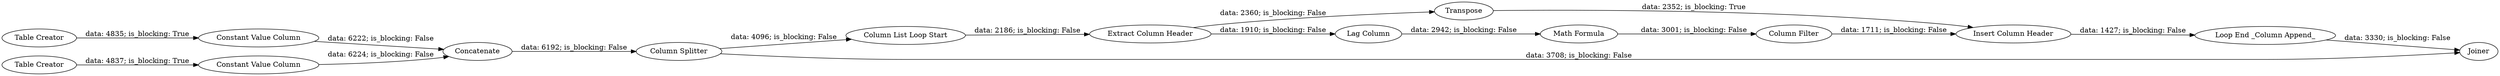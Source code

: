 digraph {
	"355296915327530112_6" [label="Column List Loop Start"]
	"355296915327530112_5" [label=Concatenate]
	"355296915327530112_15" [label=Joiner]
	"355296915327530112_2" [label="Table Creator"]
	"355296915327530112_7" [label="Loop End _Column Append_"]
	"355296915327530112_11" [label="Math Formula"]
	"355296915327530112_9" [label="Column Splitter"]
	"355296915327530112_12" [label="Column Filter"]
	"355296915327530112_14" [label=Transpose]
	"355296915327530112_4" [label="Constant Value Column"]
	"355296915327530112_13" [label="Insert Column Header"]
	"355296915327530112_10" [label="Extract Column Header"]
	"355296915327530112_1" [label="Table Creator"]
	"355296915327530112_8" [label="Lag Column"]
	"355296915327530112_3" [label="Constant Value Column"]
	"355296915327530112_4" -> "355296915327530112_5" [label="data: 6222; is_blocking: False"]
	"355296915327530112_1" -> "355296915327530112_3" [label="data: 4837; is_blocking: True"]
	"355296915327530112_7" -> "355296915327530112_15" [label="data: 3330; is_blocking: False"]
	"355296915327530112_12" -> "355296915327530112_13" [label="data: 1711; is_blocking: False"]
	"355296915327530112_11" -> "355296915327530112_12" [label="data: 3001; is_blocking: False"]
	"355296915327530112_13" -> "355296915327530112_7" [label="data: 1427; is_blocking: False"]
	"355296915327530112_6" -> "355296915327530112_10" [label="data: 2186; is_blocking: False"]
	"355296915327530112_10" -> "355296915327530112_14" [label="data: 2360; is_blocking: False"]
	"355296915327530112_2" -> "355296915327530112_4" [label="data: 4835; is_blocking: True"]
	"355296915327530112_3" -> "355296915327530112_5" [label="data: 6224; is_blocking: False"]
	"355296915327530112_9" -> "355296915327530112_6" [label="data: 4096; is_blocking: False"]
	"355296915327530112_5" -> "355296915327530112_9" [label="data: 6192; is_blocking: False"]
	"355296915327530112_8" -> "355296915327530112_11" [label="data: 2942; is_blocking: False"]
	"355296915327530112_10" -> "355296915327530112_8" [label="data: 1910; is_blocking: False"]
	"355296915327530112_9" -> "355296915327530112_15" [label="data: 3708; is_blocking: False"]
	"355296915327530112_14" -> "355296915327530112_13" [label="data: 2352; is_blocking: True"]
	rankdir=LR
}
